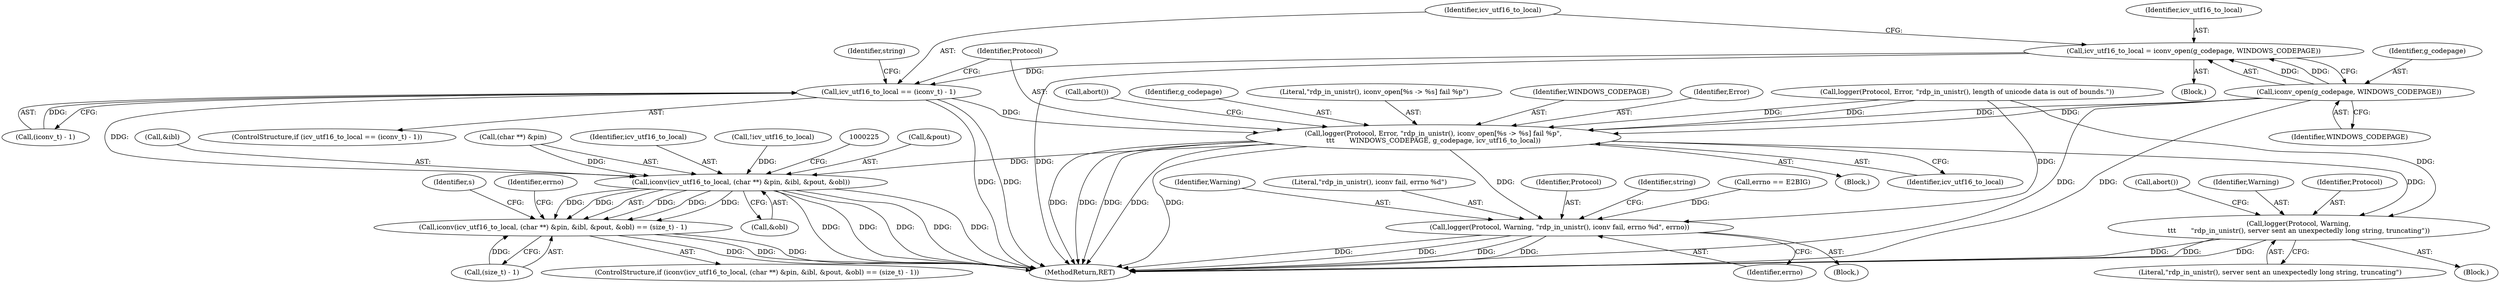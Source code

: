 digraph "0_rdesktop_4dca546d04321a610c1835010b5dad85163b65e1_9@API" {
"1000150" [label="(Call,icv_utf16_to_local = iconv_open(g_codepage, WINDOWS_CODEPAGE))"];
"1000152" [label="(Call,iconv_open(g_codepage, WINDOWS_CODEPAGE))"];
"1000156" [label="(Call,icv_utf16_to_local == (iconv_t) - 1)"];
"1000163" [label="(Call,logger(Protocol, Error, \"rdp_in_unistr(), iconv_open[%s -> %s] fail %p\",\n\t\t\t       WINDOWS_CODEPAGE, g_codepage, icv_utf16_to_local))"];
"1000212" [label="(Call,iconv(icv_utf16_to_local, (char **) &pin, &ibl, &pout, &obl))"];
"1000211" [label="(Call,iconv(icv_utf16_to_local, (char **) &pin, &ibl, &pout, &obl) == (size_t) - 1)"];
"1000234" [label="(Call,logger(Protocol, Warning,\n\t\t\t       \"rdp_in_unistr(), server sent an unexpectedly long string, truncating\"))"];
"1000240" [label="(Call,logger(Protocol, Warning, \"rdp_in_unistr(), iconv fail, errno %d\", errno))"];
"1000224" [label="(Call,(size_t) - 1)"];
"1000241" [label="(Identifier,Protocol)"];
"1000156" [label="(Call,icv_utf16_to_local == (iconv_t) - 1)"];
"1000239" [label="(Block,)"];
"1000220" [label="(Call,&pout)"];
"1000168" [label="(Identifier,g_codepage)"];
"1000150" [label="(Call,icv_utf16_to_local = iconv_open(g_codepage, WINDOWS_CODEPAGE))"];
"1000218" [label="(Call,&ibl)"];
"1000210" [label="(ControlStructure,if (iconv(icv_utf16_to_local, (char **) &pin, &ibl, &pout, &obl) == (size_t) - 1))"];
"1000152" [label="(Call,iconv_open(g_codepage, WINDOWS_CODEPAGE))"];
"1000155" [label="(ControlStructure,if (icv_utf16_to_local == (iconv_t) - 1))"];
"1000166" [label="(Literal,\"rdp_in_unistr(), iconv_open[%s -> %s] fail %p\")"];
"1000247" [label="(Identifier,string)"];
"1000212" [label="(Call,iconv(icv_utf16_to_local, (char **) &pin, &ibl, &pout, &obl))"];
"1000164" [label="(Identifier,Protocol)"];
"1000174" [label="(Identifier,string)"];
"1000230" [label="(Call,errno == E2BIG)"];
"1000162" [label="(Block,)"];
"1000256" [label="(Call,abort())"];
"1000240" [label="(Call,logger(Protocol, Warning, \"rdp_in_unistr(), iconv fail, errno %d\", errno))"];
"1000211" [label="(Call,iconv(icv_utf16_to_local, (char **) &pin, &ibl, &pout, &obl) == (size_t) - 1)"];
"1000234" [label="(Call,logger(Protocol, Warning,\n\t\t\t       \"rdp_in_unistr(), server sent an unexpectedly long string, truncating\"))"];
"1000214" [label="(Call,(char **) &pin)"];
"1000157" [label="(Identifier,icv_utf16_to_local)"];
"1000259" [label="(Identifier,s)"];
"1000236" [label="(Identifier,Warning)"];
"1000244" [label="(Identifier,errno)"];
"1000213" [label="(Identifier,icv_utf16_to_local)"];
"1000233" [label="(Block,)"];
"1000170" [label="(Call,abort())"];
"1000235" [label="(Identifier,Protocol)"];
"1000231" [label="(Identifier,errno)"];
"1000242" [label="(Identifier,Warning)"];
"1000237" [label="(Literal,\"rdp_in_unistr(), server sent an unexpectedly long string, truncating\")"];
"1000158" [label="(Call,(iconv_t) - 1)"];
"1000149" [label="(Block,)"];
"1000153" [label="(Identifier,g_codepage)"];
"1000163" [label="(Call,logger(Protocol, Error, \"rdp_in_unistr(), iconv_open[%s -> %s] fail %p\",\n\t\t\t       WINDOWS_CODEPAGE, g_codepage, icv_utf16_to_local))"];
"1000243" [label="(Literal,\"rdp_in_unistr(), iconv fail, errno %d\")"];
"1000154" [label="(Identifier,WINDOWS_CODEPAGE)"];
"1000147" [label="(Call,!icv_utf16_to_local)"];
"1000131" [label="(Call,logger(Protocol, Error, \"rdp_in_unistr(), length of unicode data is out of bounds.\"))"];
"1000167" [label="(Identifier,WINDOWS_CODEPAGE)"];
"1000222" [label="(Call,&obl)"];
"1000151" [label="(Identifier,icv_utf16_to_local)"];
"1000276" [label="(MethodReturn,RET)"];
"1000165" [label="(Identifier,Error)"];
"1000169" [label="(Identifier,icv_utf16_to_local)"];
"1000150" -> "1000149"  [label="AST: "];
"1000150" -> "1000152"  [label="CFG: "];
"1000151" -> "1000150"  [label="AST: "];
"1000152" -> "1000150"  [label="AST: "];
"1000157" -> "1000150"  [label="CFG: "];
"1000150" -> "1000276"  [label="DDG: "];
"1000152" -> "1000150"  [label="DDG: "];
"1000152" -> "1000150"  [label="DDG: "];
"1000150" -> "1000156"  [label="DDG: "];
"1000152" -> "1000154"  [label="CFG: "];
"1000153" -> "1000152"  [label="AST: "];
"1000154" -> "1000152"  [label="AST: "];
"1000152" -> "1000276"  [label="DDG: "];
"1000152" -> "1000276"  [label="DDG: "];
"1000152" -> "1000163"  [label="DDG: "];
"1000152" -> "1000163"  [label="DDG: "];
"1000156" -> "1000155"  [label="AST: "];
"1000156" -> "1000158"  [label="CFG: "];
"1000157" -> "1000156"  [label="AST: "];
"1000158" -> "1000156"  [label="AST: "];
"1000164" -> "1000156"  [label="CFG: "];
"1000174" -> "1000156"  [label="CFG: "];
"1000156" -> "1000276"  [label="DDG: "];
"1000156" -> "1000276"  [label="DDG: "];
"1000158" -> "1000156"  [label="DDG: "];
"1000156" -> "1000163"  [label="DDG: "];
"1000156" -> "1000212"  [label="DDG: "];
"1000163" -> "1000162"  [label="AST: "];
"1000163" -> "1000169"  [label="CFG: "];
"1000164" -> "1000163"  [label="AST: "];
"1000165" -> "1000163"  [label="AST: "];
"1000166" -> "1000163"  [label="AST: "];
"1000167" -> "1000163"  [label="AST: "];
"1000168" -> "1000163"  [label="AST: "];
"1000169" -> "1000163"  [label="AST: "];
"1000170" -> "1000163"  [label="CFG: "];
"1000163" -> "1000276"  [label="DDG: "];
"1000163" -> "1000276"  [label="DDG: "];
"1000163" -> "1000276"  [label="DDG: "];
"1000163" -> "1000276"  [label="DDG: "];
"1000163" -> "1000276"  [label="DDG: "];
"1000131" -> "1000163"  [label="DDG: "];
"1000131" -> "1000163"  [label="DDG: "];
"1000163" -> "1000212"  [label="DDG: "];
"1000163" -> "1000234"  [label="DDG: "];
"1000163" -> "1000240"  [label="DDG: "];
"1000212" -> "1000211"  [label="AST: "];
"1000212" -> "1000222"  [label="CFG: "];
"1000213" -> "1000212"  [label="AST: "];
"1000214" -> "1000212"  [label="AST: "];
"1000218" -> "1000212"  [label="AST: "];
"1000220" -> "1000212"  [label="AST: "];
"1000222" -> "1000212"  [label="AST: "];
"1000225" -> "1000212"  [label="CFG: "];
"1000212" -> "1000276"  [label="DDG: "];
"1000212" -> "1000276"  [label="DDG: "];
"1000212" -> "1000276"  [label="DDG: "];
"1000212" -> "1000276"  [label="DDG: "];
"1000212" -> "1000276"  [label="DDG: "];
"1000212" -> "1000211"  [label="DDG: "];
"1000212" -> "1000211"  [label="DDG: "];
"1000212" -> "1000211"  [label="DDG: "];
"1000212" -> "1000211"  [label="DDG: "];
"1000212" -> "1000211"  [label="DDG: "];
"1000147" -> "1000212"  [label="DDG: "];
"1000214" -> "1000212"  [label="DDG: "];
"1000211" -> "1000210"  [label="AST: "];
"1000211" -> "1000224"  [label="CFG: "];
"1000224" -> "1000211"  [label="AST: "];
"1000231" -> "1000211"  [label="CFG: "];
"1000259" -> "1000211"  [label="CFG: "];
"1000211" -> "1000276"  [label="DDG: "];
"1000211" -> "1000276"  [label="DDG: "];
"1000211" -> "1000276"  [label="DDG: "];
"1000224" -> "1000211"  [label="DDG: "];
"1000234" -> "1000233"  [label="AST: "];
"1000234" -> "1000237"  [label="CFG: "];
"1000235" -> "1000234"  [label="AST: "];
"1000236" -> "1000234"  [label="AST: "];
"1000237" -> "1000234"  [label="AST: "];
"1000256" -> "1000234"  [label="CFG: "];
"1000234" -> "1000276"  [label="DDG: "];
"1000234" -> "1000276"  [label="DDG: "];
"1000234" -> "1000276"  [label="DDG: "];
"1000131" -> "1000234"  [label="DDG: "];
"1000240" -> "1000239"  [label="AST: "];
"1000240" -> "1000244"  [label="CFG: "];
"1000241" -> "1000240"  [label="AST: "];
"1000242" -> "1000240"  [label="AST: "];
"1000243" -> "1000240"  [label="AST: "];
"1000244" -> "1000240"  [label="AST: "];
"1000247" -> "1000240"  [label="CFG: "];
"1000240" -> "1000276"  [label="DDG: "];
"1000240" -> "1000276"  [label="DDG: "];
"1000240" -> "1000276"  [label="DDG: "];
"1000240" -> "1000276"  [label="DDG: "];
"1000131" -> "1000240"  [label="DDG: "];
"1000230" -> "1000240"  [label="DDG: "];
}
